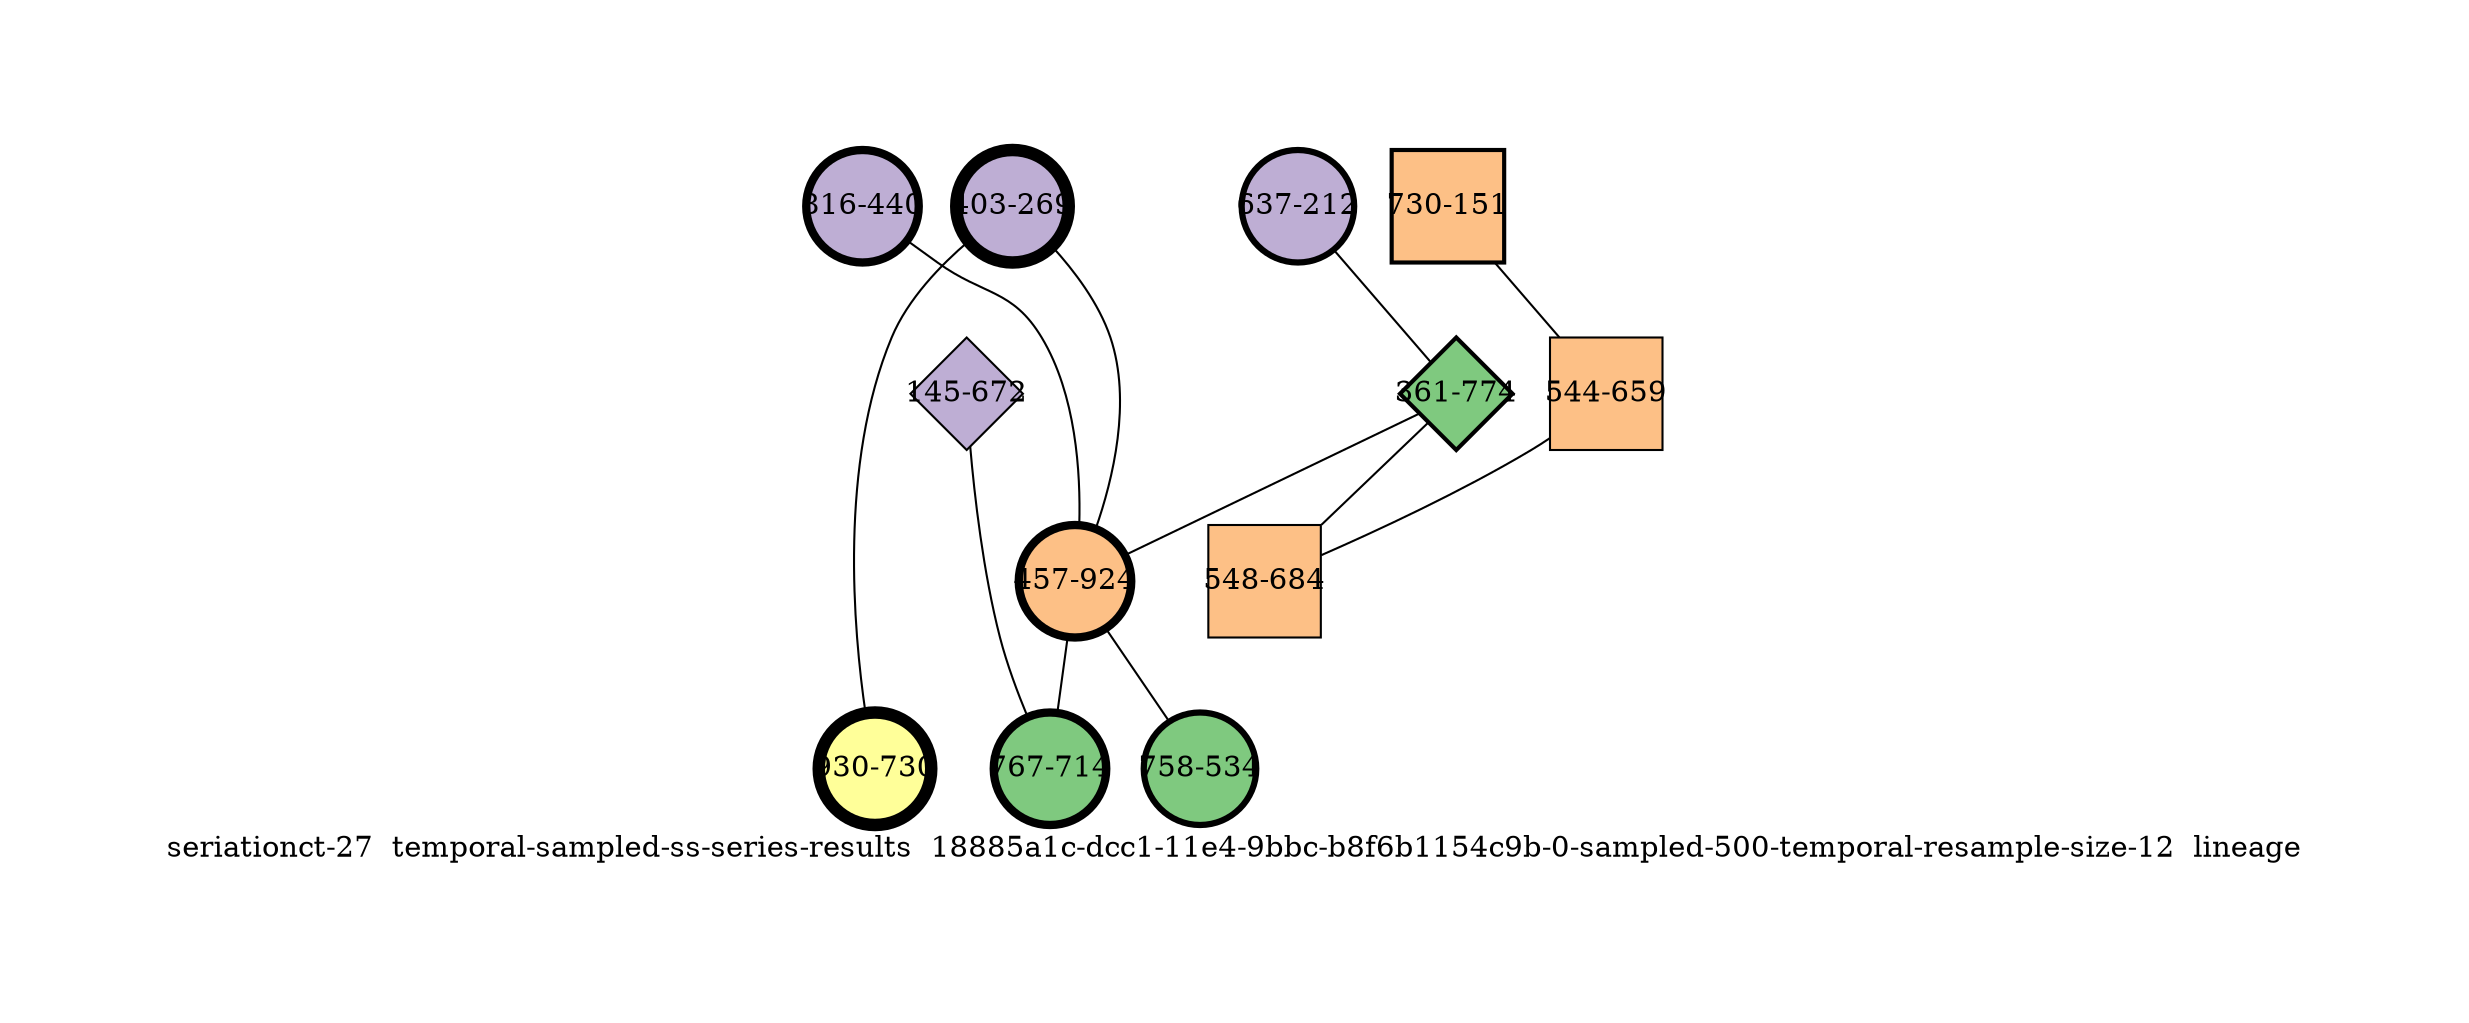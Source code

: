 strict graph "seriationct-27  temporal-sampled-ss-series-results  18885a1c-dcc1-11e4-9bbc-b8f6b1154c9b-0-sampled-500-temporal-resample-size-12  lineage" {
labelloc=b;
ratio=auto;
pad="1.0";
label="seriationct-27  temporal-sampled-ss-series-results  18885a1c-dcc1-11e4-9bbc-b8f6b1154c9b-0-sampled-500-temporal-resample-size-12  lineage";
node [width="0.75", style=filled, fixedsize=true, height="0.75", shape=circle, label=""];
0 [xCoordinate="212.0", appears_in_slice=3, yCoordinate="637.0", colorscheme=accent6, lineage_id=0, short_label="637-212", label="637-212", shape=circle, cluster_id=1, fillcolor=2, size="500.0", id=0, penwidth="3.0"];
1 [xCoordinate="151.0", appears_in_slice=2, yCoordinate="730.0", colorscheme=accent6, lineage_id=1, short_label="730-151", label="730-151", shape=square, cluster_id=2, fillcolor=3, size="500.0", id=1, penwidth="2.0"];
2 [xCoordinate="774.0", appears_in_slice=2, yCoordinate="361.0", colorscheme=accent6, lineage_id=2, short_label="361-774", label="361-774", shape=diamond, cluster_id=0, fillcolor=1, size="500.0", id=2, penwidth="2.0"];
3 [xCoordinate="269.0", appears_in_slice=6, yCoordinate="403.0", colorscheme=accent6, lineage_id=0, short_label="403-269", label="403-269", shape=circle, cluster_id=1, fillcolor=2, size="500.0", id=10, penwidth="6.0"];
4 [xCoordinate="672.0", appears_in_slice=1, yCoordinate="145.0", colorscheme=accent6, lineage_id=2, short_label="145-672", label="145-672", shape=diamond, cluster_id=1, fillcolor=2, size="500.0", id=4, penwidth="1.0"];
5 [xCoordinate="440.0", appears_in_slice=4, yCoordinate="816.0", colorscheme=accent6, lineage_id=0, short_label="816-440", label="816-440", shape=circle, cluster_id=1, fillcolor=2, size="500.0", id=5, penwidth="4.0"];
6 [xCoordinate="924.0", appears_in_slice=4, yCoordinate="457.0", colorscheme=accent6, lineage_id=0, short_label="457-924", label="457-924", shape=circle, cluster_id=2, fillcolor=3, size="500.0", id=6, penwidth="4.0"];
7 [xCoordinate="659.0", appears_in_slice=1, yCoordinate="544.0", colorscheme=accent6, lineage_id=1, short_label="544-659", label="544-659", shape=square, cluster_id=2, fillcolor=3, size="500.0", id=7, penwidth="1.0"];
8 [xCoordinate="730.0", appears_in_slice=6, yCoordinate="930.0", colorscheme=accent6, lineage_id=0, short_label="930-730", label="930-730", shape=circle, cluster_id=3, fillcolor=4, size="500.0", id=8, penwidth="6.0"];
9 [xCoordinate="684.0", appears_in_slice=1, yCoordinate="548.0", colorscheme=accent6, lineage_id=1, short_label="548-684", label="548-684", shape=square, cluster_id=2, fillcolor=3, size="500.0", id=9, penwidth="1.0"];
10 [xCoordinate="714.0", appears_in_slice=4, yCoordinate="767.0", colorscheme=accent6, lineage_id=0, short_label="767-714", label="767-714", shape=circle, cluster_id=0, fillcolor=1, size="500.0", id=3, penwidth="4.0"];
11 [xCoordinate="534.0", appears_in_slice=3, yCoordinate="758.0", colorscheme=accent6, lineage_id=0, short_label="758-534", label="758-534", shape=circle, cluster_id=0, fillcolor=1, size="500.0", id=11, penwidth="3.0"];
0 -- 2  [inverseweight="1.66928392996", weight="0.599059262511"];
1 -- 7  [inverseweight="3.27476573164", weight="0.305365354944"];
2 -- 9  [inverseweight="3.73155110576", weight="0.267985074211"];
2 -- 6  [inverseweight="1.96128204938", weight="0.509870571812"];
3 -- 8  [inverseweight="19.7642353761", weight="0.0505964425627"];
3 -- 6  [inverseweight="2.09419606218", weight="0.477510209315"];
4 -- 10  [inverseweight="2.13882337192", weight="0.467546789102"];
5 -- 6  [inverseweight="2.25211516639", weight="0.444027026204"];
6 -- 11  [inverseweight="2.11818774211", weight="0.472101683962"];
6 -- 10  [inverseweight="2.27315000522", weight="0.43991817421"];
7 -- 9  [inverseweight="14.3739893644", weight="0.0695701085237"];
}
